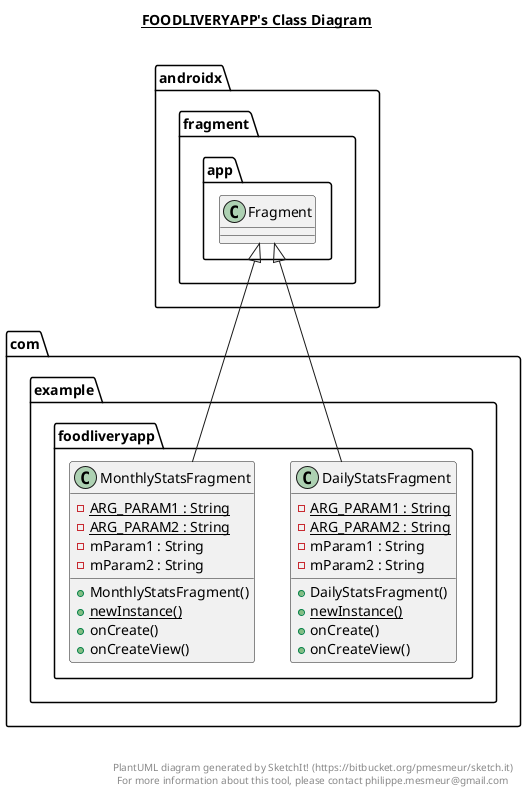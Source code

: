 @startuml

title __FOODLIVERYAPP's Class Diagram__\n

  namespace com.example.foodliveryapp {
    class com.example.foodliveryapp.DailyStatsFragment {
        {static} - ARG_PARAM1 : String
        {static} - ARG_PARAM2 : String
        - mParam1 : String
        - mParam2 : String
        + DailyStatsFragment()
        {static} + newInstance()
        + onCreate()
        + onCreateView()
    }
  }
  

  namespace com.example.foodliveryapp {
    class com.example.foodliveryapp.MonthlyStatsFragment {
        {static} - ARG_PARAM1 : String
        {static} - ARG_PARAM2 : String
        - mParam1 : String
        - mParam2 : String
        + MonthlyStatsFragment()
        {static} + newInstance()
        + onCreate()
        + onCreateView()
    }
  }
  

  com.example.foodliveryapp.DailyStatsFragment -up-|> androidx.fragment.app.Fragment
  com.example.foodliveryapp.MonthlyStatsFragment -up-|> androidx.fragment.app.Fragment


right footer


PlantUML diagram generated by SketchIt! (https://bitbucket.org/pmesmeur/sketch.it)
For more information about this tool, please contact philippe.mesmeur@gmail.com
endfooter

@enduml
